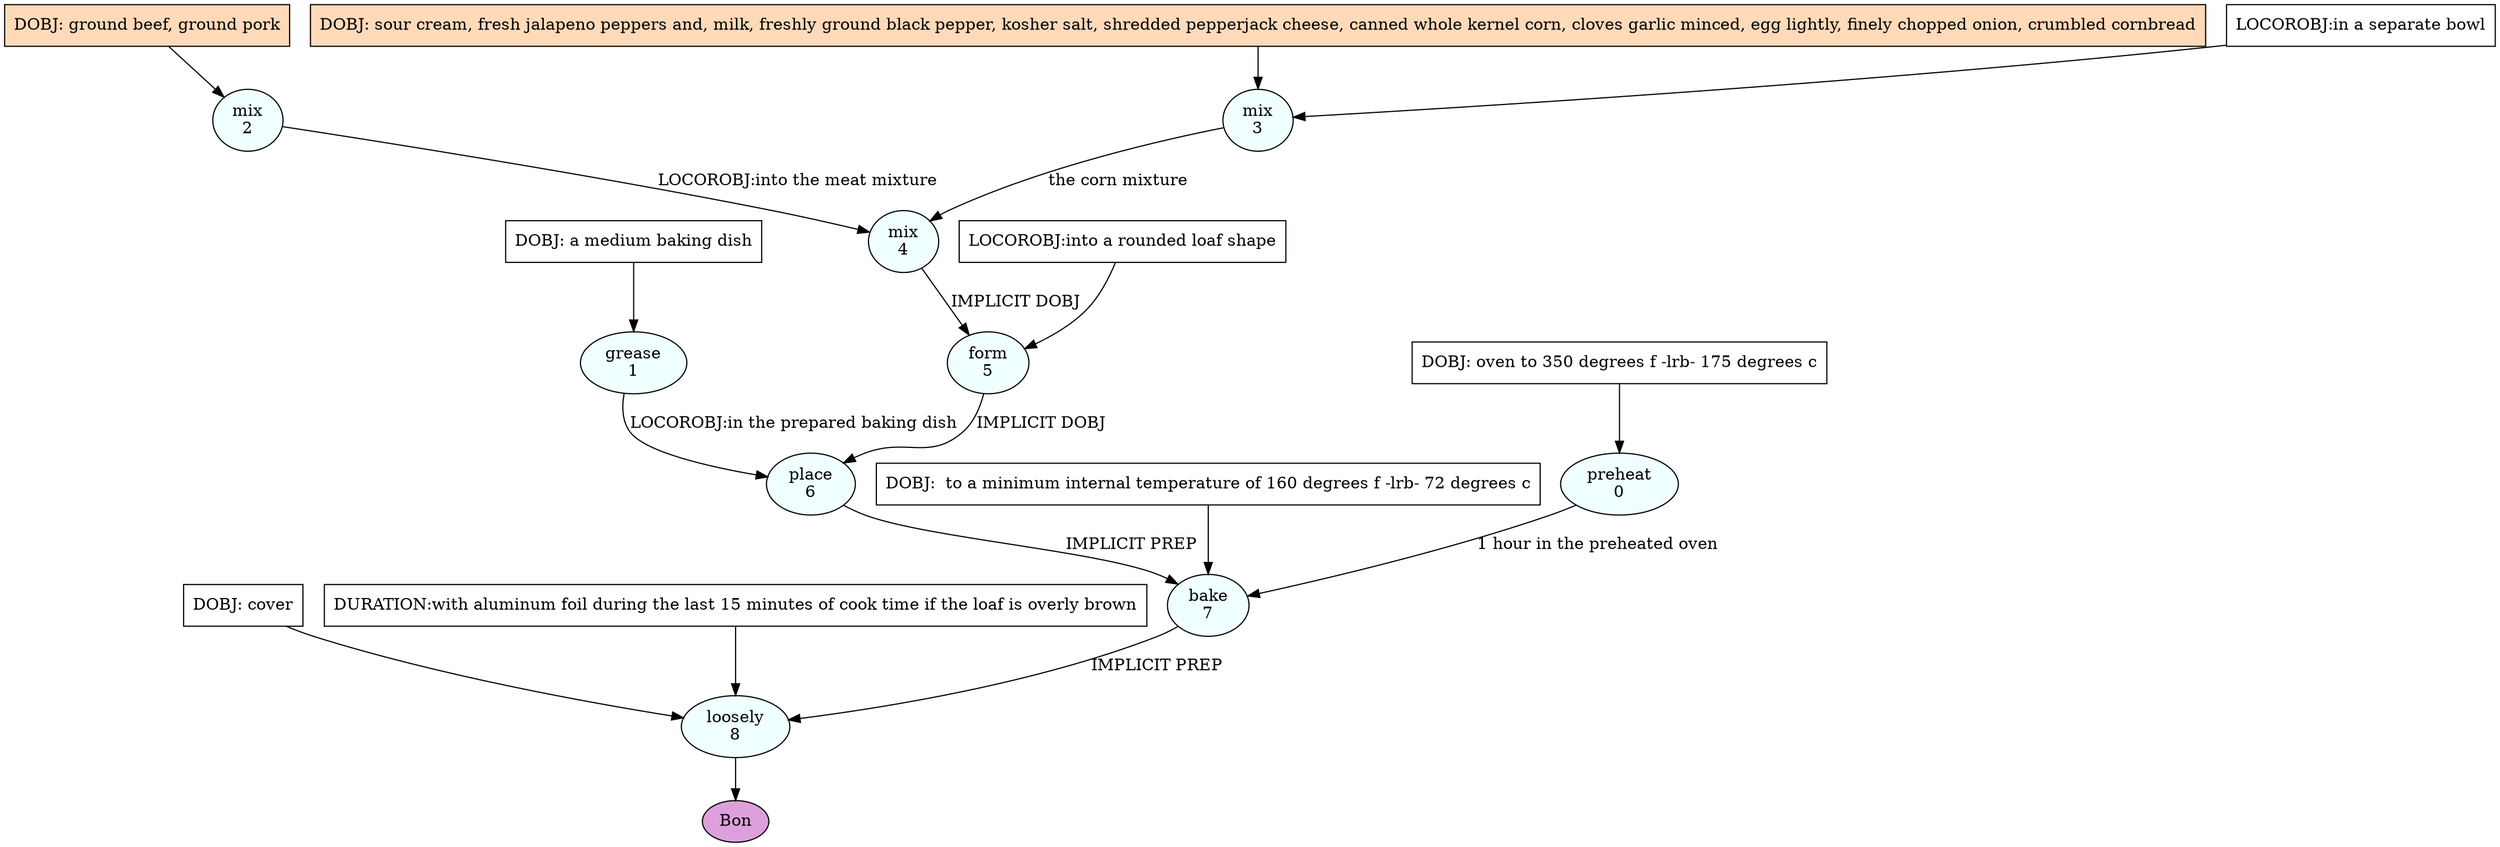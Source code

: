 digraph recipe {
E0[label="preheat
0", shape=oval, style=filled, fillcolor=azure]
E1[label="grease
1", shape=oval, style=filled, fillcolor=azure]
E2[label="mix
2", shape=oval, style=filled, fillcolor=azure]
E3[label="mix
3", shape=oval, style=filled, fillcolor=azure]
E4[label="mix
4", shape=oval, style=filled, fillcolor=azure]
E5[label="form
5", shape=oval, style=filled, fillcolor=azure]
E6[label="place
6", shape=oval, style=filled, fillcolor=azure]
E7[label="bake
7", shape=oval, style=filled, fillcolor=azure]
E8[label="loosely
8", shape=oval, style=filled, fillcolor=azure]
D0[label="DOBJ: oven to 350 degrees f -lrb- 175 degrees c", shape=box, style=filled, fillcolor=white]
D0 -> E0
D2[label="DOBJ: ground beef, ground pork", shape=box, style=filled, fillcolor=peachpuff]
D2 -> E2
D1[label="DOBJ: a medium baking dish", shape=box, style=filled, fillcolor=white]
D1 -> E1
D3[label="DOBJ: sour cream, fresh jalapeno peppers and, milk, freshly ground black pepper, kosher salt, shredded pepperjack cheese, canned whole kernel corn, cloves garlic minced, egg lightly, finely chopped onion, crumbled cornbread", shape=box, style=filled, fillcolor=peachpuff]
D3 -> E3
P3_0[label="LOCOROBJ:in a separate bowl", shape=box, style=filled, fillcolor=white]
P3_0 -> E3
E3 -> E4 [label="the corn mixture"]
E2 -> E4 [label="LOCOROBJ:into the meat mixture"]
E4 -> E5 [label="IMPLICIT DOBJ"]
P5_0_0[label="LOCOROBJ:into a rounded loaf shape", shape=box, style=filled, fillcolor=white]
P5_0_0 -> E5
E5 -> E6 [label="IMPLICIT DOBJ"]
E1 -> E6 [label="LOCOROBJ:in the prepared baking dish"]
E0 -> E7 [label="1 hour in the preheated oven "]
D7_1[label="DOBJ:  to a minimum internal temperature of 160 degrees f -lrb- 72 degrees c", shape=box, style=filled, fillcolor=white]
D7_1 -> E7
E6 -> E7 [label="IMPLICIT PREP"]
D8_0[label="DOBJ: cover", shape=box, style=filled, fillcolor=white]
D8_0 -> E8
E7 -> E8 [label="IMPLICIT PREP"]
P8_1_0[label="DURATION:with aluminum foil during the last 15 minutes of cook time if the loaf is overly brown", shape=box, style=filled, fillcolor=white]
P8_1_0 -> E8
EOR[label="Bon", shape=oval, style=filled, fillcolor=plum]
E8 -> EOR
}
